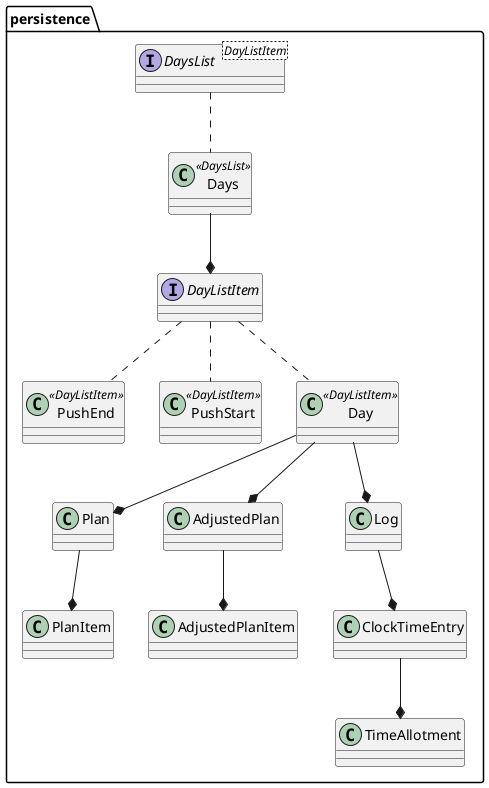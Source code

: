 @startuml
package "persistence" as persistence{
interface DaysList<DayListItem>
interface DayListItem


class Days <<DaysList>>
Days .up. DaysList
Days --* DayListItem
DayListItem .. PushEnd
DayListItem .. PushStart
DayListItem .. Day
class Day <<DayListItem>>
class PushEnd <<DayListItem>>
class PushStart<<DayListItem>>

class Plan
class AdjustedPlan
class Log
Day --* Plan
Day --* AdjustedPlan
Day --* Log
class PlanItem
Plan --* PlanItem
class AdjustedPlanItem
AdjustedPlan --* AdjustedPlanItem
class TimeAllotment
class ClockTimeEntry
Log --* ClockTimeEntry
ClockTimeEntry --* TimeAllotment
}
@enduml